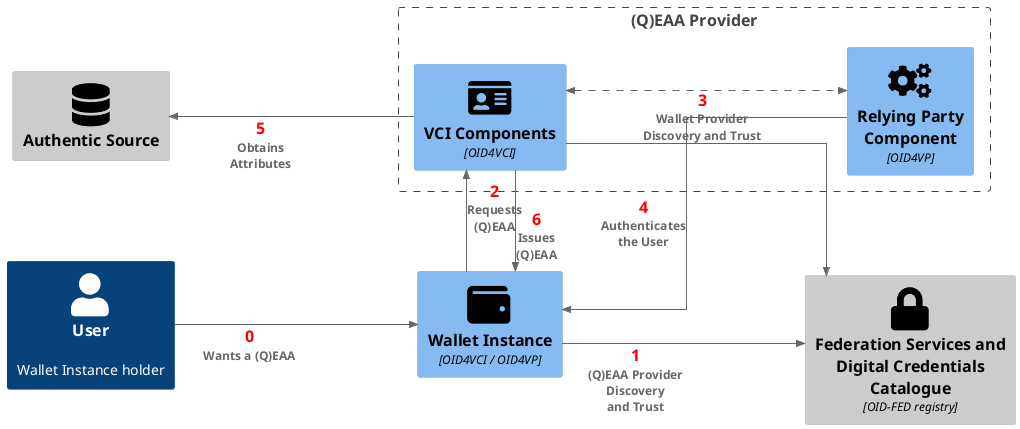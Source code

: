 @startuml High-Level (Q)EAA Issuance Flow
!include <C4/C4_Component>

HIDE_STEREOTYPE()
LAYOUT_LEFT_RIGHT()

skinparam linetype ortho
skinparam nodesep 100
skinparam ranksep 239

' Define SPRITES
!include <tupadr3/common>
!include <tupadr3/font-awesome-5/certificate>
!include <tupadr3/font-awesome-5/database>
!include <tupadr3/font-awesome-5/lock>
!include <tupadr3/font-awesome-5/users>
!include <tupadr3/font-awesome-5/cogs>
!include <tupadr3/font-awesome-5/server>
!include <tupadr3/font-awesome-5/key>
!include <tupadr3/font-awesome-5/user>
!include <tupadr3/font-awesome-5/id_card>
!include <tupadr3/font-awesome-5/exchange_alt>
!include <tupadr3/font-awesome-5/desktop>
!include <tupadr3/font-awesome-5/wallet>
!include <tupadr3/font-awesome/institution>

AddRelTag("async", $textColor=$ARROW_FONT_COLOR, $lineColor=$ARROW_COLOR, $lineStyle=DashedLine())

Person(user, "User", "Wallet Instance holder")
Component(wi, "Wallet Instance", "OID4VCI / OID4VP", "",$sprite="wallet")
Boundary(qeaaProvider, "(Q)EAA Provider") {
    Component(vci, "VCI Components", "OID4VCI", "",$sprite="id_card")
    Component(rp, "Relying Party Component", "OID4VP", "",$sprite="cogs")
}
Component_Ext(as, "Authentic Source", "", "",$sprite="database")
Component_Ext(ta, "Federation Services and Digital Credentials Catalogue", "OID-FED registry", "",$sprite="lock")

Rel(user,wi,"<size:16><color red><b>0</b></color></size>\nWants a (Q)EAA","")
Rel(wi,ta,"<size:16><color red><b>1</b></color></size>\n(Q)EAA Provider Discovery\nand Trust","")
Rel(wi,vci,"<size:16><color red><b>2</b></color></size>\nRequests\n(Q)EAA","")
Rel(vci,ta,"<size:16><color red><b>3</b></color></size>\nWallet Provider Discovery and Trust","")
Rel_U(rp,wi,"<size:16><color red><b>4</b></color></size>\nAuthenticates\nthe User","")
Rel_U(vci,as,"<size:16><color red><b>5</b></color></size>\nObtains\nAttributes","")
BiRel(vci,rp,"","",$tags="async")
Rel(vci,wi,"<size:16><color red><b>6</b></color></size>\nIssues\n(Q)EAA","")
@enduml